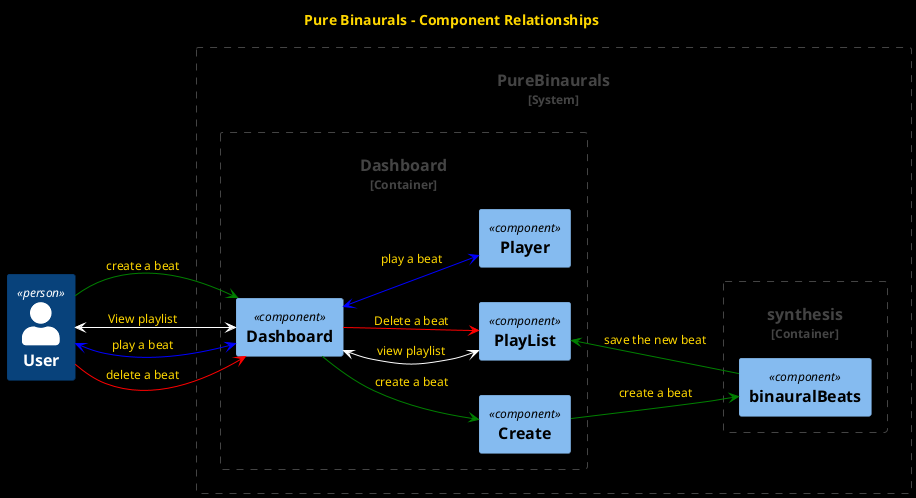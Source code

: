 @startuml Pure Binaurals Components

title Pure Binaurals - Component Relationships

left to right direction

set separator none

!include <C4/C4>
!include <C4/C4_Context>
!include <C4/C4_Component>

skinparam BackgroundColor black
skinparam DefaultFontColor gold

Person(User, "User")
System_Boundary(PureBinaurals, "PureBinaurals") {
  Container_Boundary(Dashboard, "Dashboard") {
    Component(Dashboard.Dashboard, "Dashboard")
    Component(Dashboard.Create, "Create")
    Component(Dashboard.PlayList, "PlayList")
    Component(Dashboard.Player, "Player")
  }

  Container_Boundary(synthesis, "synthesis") {
    Component(synthesis.binauralBeats, "binauralBeats")
  }
}

'Create and save new beat
skinparam ArrowColor green
User --> Dashboard.Dashboard: "create a beat"
Dashboard.Dashboard --> Dashboard.Create: "create a beat"
Dashboard.Create --> synthesis.binauralBeats: "create a beat"
synthesis.binauralBeats --> Dashboard.PlayList: "save the new beat"
'view playlist
skinparam ArrowColor white
User <--> Dashboard.Dashboard: "View playlist"
Dashboard.Dashboard <--> Dashboard.PlayList: "view playlist"
'Play beat
skinparam ArrowColor blue
User <--> Dashboard.Dashboard: "play a beat"
Dashboard.Dashboard <--> Dashboard.Player: "play a beat"
'delete a beat
skinparam ArrowColor red
User --> Dashboard.Dashboard: "delete a beat"
Dashboard.Dashboard --> Dashboard.PlayList: "Delete a beat"
@enduml

